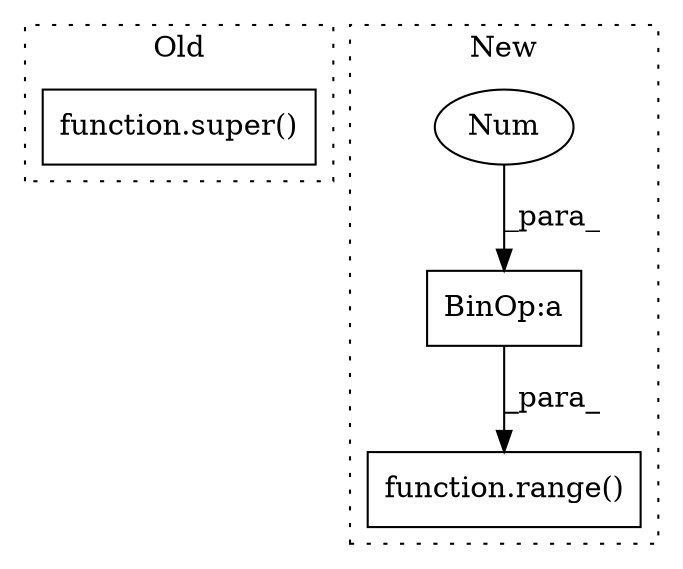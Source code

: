digraph G {
subgraph cluster0 {
1 [label="function.super()" a="75" s="3152,3171" l="6,1" shape="box"];
label = "Old";
style="dotted";
}
subgraph cluster1 {
2 [label="function.range()" a="75" s="2961,2988" l="6,1" shape="box"];
3 [label="BinOp:a" a="82" s="2984" l="3" shape="box"];
4 [label="Num" a="76" s="2987" l="1" shape="ellipse"];
label = "New";
style="dotted";
}
3 -> 2 [label="_para_"];
4 -> 3 [label="_para_"];
}